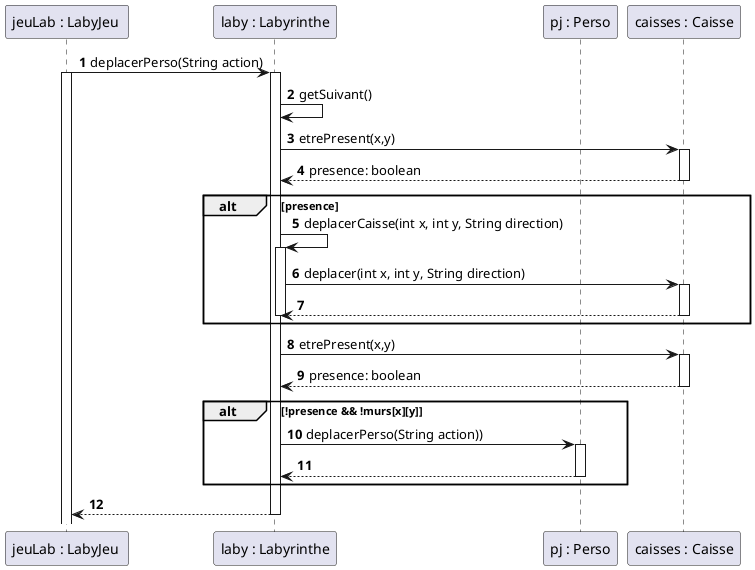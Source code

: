 @startuml
'https://plantuml.com/sequence-diagram
participant "jeuLab : LabyJeu " as lj
participant "laby : Labyrinthe" as l
participant "pj : Perso" as p
participant "caisses : Caisse" as c


autonumber




lj -> l : deplacerPerso(String action)
activate lj
activate l
l -> l : getSuivant()
l -> c : etrePresent(x,y)
activate c
l <-- c : presence: boolean
deactivate c

alt presence
    l -> l : deplacerCaisse(int x, int y, String direction)
    activate l
    l -> c : deplacer(int x, int y, String direction)
    activate c
    l <-- c
    deactivate l
    deactivate c
end
l -> c : etrePresent(x,y)
activate c
l <-- c : presence: boolean
deactivate c

alt !presence && !murs[x][y]

    l -> p : deplacerPerso(String action))
    activate p
    l <-- p
    deactivate p
end

lj <-- l
deactivate l



@enduml